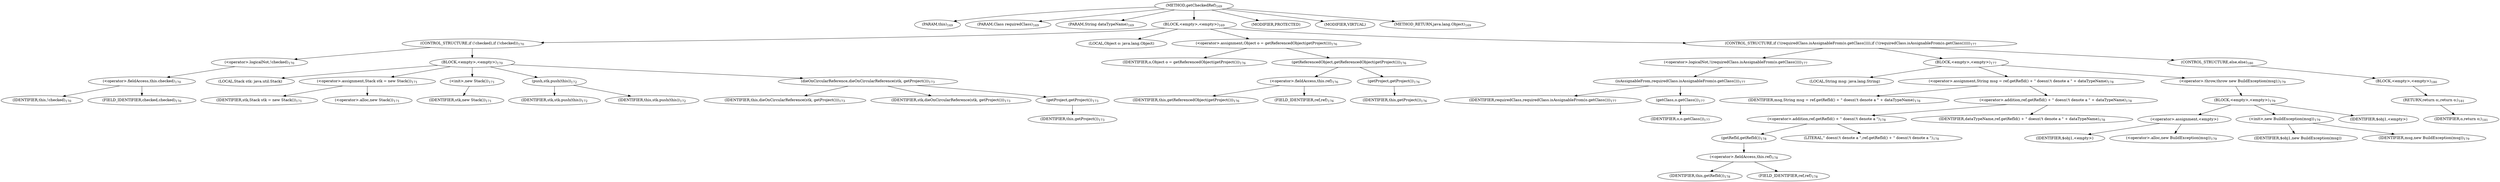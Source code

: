 digraph "getCheckedRef" {  
"136" [label = <(METHOD,getCheckedRef)<SUB>169</SUB>> ]
"11" [label = <(PARAM,this)<SUB>169</SUB>> ]
"137" [label = <(PARAM,Class requiredClass)<SUB>169</SUB>> ]
"138" [label = <(PARAM,String dataTypeName)<SUB>169</SUB>> ]
"139" [label = <(BLOCK,&lt;empty&gt;,&lt;empty&gt;)<SUB>169</SUB>> ]
"140" [label = <(CONTROL_STRUCTURE,if (!checked),if (!checked))<SUB>170</SUB>> ]
"141" [label = <(&lt;operator&gt;.logicalNot,!checked)<SUB>170</SUB>> ]
"142" [label = <(&lt;operator&gt;.fieldAccess,this.checked)<SUB>170</SUB>> ]
"143" [label = <(IDENTIFIER,this,!checked)<SUB>170</SUB>> ]
"144" [label = <(FIELD_IDENTIFIER,checked,checked)<SUB>170</SUB>> ]
"145" [label = <(BLOCK,&lt;empty&gt;,&lt;empty&gt;)<SUB>170</SUB>> ]
"9" [label = <(LOCAL,Stack stk: java.util.Stack)> ]
"146" [label = <(&lt;operator&gt;.assignment,Stack stk = new Stack())<SUB>171</SUB>> ]
"147" [label = <(IDENTIFIER,stk,Stack stk = new Stack())<SUB>171</SUB>> ]
"148" [label = <(&lt;operator&gt;.alloc,new Stack())<SUB>171</SUB>> ]
"149" [label = <(&lt;init&gt;,new Stack())<SUB>171</SUB>> ]
"8" [label = <(IDENTIFIER,stk,new Stack())<SUB>171</SUB>> ]
"150" [label = <(push,stk.push(this))<SUB>172</SUB>> ]
"151" [label = <(IDENTIFIER,stk,stk.push(this))<SUB>172</SUB>> ]
"10" [label = <(IDENTIFIER,this,stk.push(this))<SUB>172</SUB>> ]
"152" [label = <(dieOnCircularReference,dieOnCircularReference(stk, getProject()))<SUB>173</SUB>> ]
"13" [label = <(IDENTIFIER,this,dieOnCircularReference(stk, getProject()))<SUB>173</SUB>> ]
"153" [label = <(IDENTIFIER,stk,dieOnCircularReference(stk, getProject()))<SUB>173</SUB>> ]
"154" [label = <(getProject,getProject())<SUB>173</SUB>> ]
"12" [label = <(IDENTIFIER,this,getProject())<SUB>173</SUB>> ]
"155" [label = <(LOCAL,Object o: java.lang.Object)> ]
"156" [label = <(&lt;operator&gt;.assignment,Object o = getReferencedObject(getProject()))<SUB>176</SUB>> ]
"157" [label = <(IDENTIFIER,o,Object o = getReferencedObject(getProject()))<SUB>176</SUB>> ]
"158" [label = <(getReferencedObject,getReferencedObject(getProject()))<SUB>176</SUB>> ]
"159" [label = <(&lt;operator&gt;.fieldAccess,this.ref)<SUB>176</SUB>> ]
"160" [label = <(IDENTIFIER,this,getReferencedObject(getProject()))<SUB>176</SUB>> ]
"161" [label = <(FIELD_IDENTIFIER,ref,ref)<SUB>176</SUB>> ]
"162" [label = <(getProject,getProject())<SUB>176</SUB>> ]
"14" [label = <(IDENTIFIER,this,getProject())<SUB>176</SUB>> ]
"163" [label = <(CONTROL_STRUCTURE,if (!(requiredClass.isAssignableFrom(o.getClass()))),if (!(requiredClass.isAssignableFrom(o.getClass()))))<SUB>177</SUB>> ]
"164" [label = <(&lt;operator&gt;.logicalNot,!(requiredClass.isAssignableFrom(o.getClass())))<SUB>177</SUB>> ]
"165" [label = <(isAssignableFrom,requiredClass.isAssignableFrom(o.getClass()))<SUB>177</SUB>> ]
"166" [label = <(IDENTIFIER,requiredClass,requiredClass.isAssignableFrom(o.getClass()))<SUB>177</SUB>> ]
"167" [label = <(getClass,o.getClass())<SUB>177</SUB>> ]
"168" [label = <(IDENTIFIER,o,o.getClass())<SUB>177</SUB>> ]
"169" [label = <(BLOCK,&lt;empty&gt;,&lt;empty&gt;)<SUB>177</SUB>> ]
"170" [label = <(LOCAL,String msg: java.lang.String)> ]
"171" [label = <(&lt;operator&gt;.assignment,String msg = ref.getRefId() + &quot; doesn\'t denote a &quot; + dataTypeName)<SUB>178</SUB>> ]
"172" [label = <(IDENTIFIER,msg,String msg = ref.getRefId() + &quot; doesn\'t denote a &quot; + dataTypeName)<SUB>178</SUB>> ]
"173" [label = <(&lt;operator&gt;.addition,ref.getRefId() + &quot; doesn\'t denote a &quot; + dataTypeName)<SUB>178</SUB>> ]
"174" [label = <(&lt;operator&gt;.addition,ref.getRefId() + &quot; doesn\'t denote a &quot;)<SUB>178</SUB>> ]
"175" [label = <(getRefId,getRefId())<SUB>178</SUB>> ]
"176" [label = <(&lt;operator&gt;.fieldAccess,this.ref)<SUB>178</SUB>> ]
"177" [label = <(IDENTIFIER,this,getRefId())<SUB>178</SUB>> ]
"178" [label = <(FIELD_IDENTIFIER,ref,ref)<SUB>178</SUB>> ]
"179" [label = <(LITERAL,&quot; doesn\'t denote a &quot;,ref.getRefId() + &quot; doesn\'t denote a &quot;)<SUB>178</SUB>> ]
"180" [label = <(IDENTIFIER,dataTypeName,ref.getRefId() + &quot; doesn\'t denote a &quot; + dataTypeName)<SUB>178</SUB>> ]
"181" [label = <(&lt;operator&gt;.throw,throw new BuildException(msg);)<SUB>179</SUB>> ]
"182" [label = <(BLOCK,&lt;empty&gt;,&lt;empty&gt;)<SUB>179</SUB>> ]
"183" [label = <(&lt;operator&gt;.assignment,&lt;empty&gt;)> ]
"184" [label = <(IDENTIFIER,$obj1,&lt;empty&gt;)> ]
"185" [label = <(&lt;operator&gt;.alloc,new BuildException(msg))<SUB>179</SUB>> ]
"186" [label = <(&lt;init&gt;,new BuildException(msg))<SUB>179</SUB>> ]
"187" [label = <(IDENTIFIER,$obj1,new BuildException(msg))> ]
"188" [label = <(IDENTIFIER,msg,new BuildException(msg))<SUB>179</SUB>> ]
"189" [label = <(IDENTIFIER,$obj1,&lt;empty&gt;)> ]
"190" [label = <(CONTROL_STRUCTURE,else,else)<SUB>180</SUB>> ]
"191" [label = <(BLOCK,&lt;empty&gt;,&lt;empty&gt;)<SUB>180</SUB>> ]
"192" [label = <(RETURN,return o;,return o;)<SUB>181</SUB>> ]
"193" [label = <(IDENTIFIER,o,return o;)<SUB>181</SUB>> ]
"194" [label = <(MODIFIER,PROTECTED)> ]
"195" [label = <(MODIFIER,VIRTUAL)> ]
"196" [label = <(METHOD_RETURN,java.lang.Object)<SUB>169</SUB>> ]
  "136" -> "11" 
  "136" -> "137" 
  "136" -> "138" 
  "136" -> "139" 
  "136" -> "194" 
  "136" -> "195" 
  "136" -> "196" 
  "139" -> "140" 
  "139" -> "155" 
  "139" -> "156" 
  "139" -> "163" 
  "140" -> "141" 
  "140" -> "145" 
  "141" -> "142" 
  "142" -> "143" 
  "142" -> "144" 
  "145" -> "9" 
  "145" -> "146" 
  "145" -> "149" 
  "145" -> "150" 
  "145" -> "152" 
  "146" -> "147" 
  "146" -> "148" 
  "149" -> "8" 
  "150" -> "151" 
  "150" -> "10" 
  "152" -> "13" 
  "152" -> "153" 
  "152" -> "154" 
  "154" -> "12" 
  "156" -> "157" 
  "156" -> "158" 
  "158" -> "159" 
  "158" -> "162" 
  "159" -> "160" 
  "159" -> "161" 
  "162" -> "14" 
  "163" -> "164" 
  "163" -> "169" 
  "163" -> "190" 
  "164" -> "165" 
  "165" -> "166" 
  "165" -> "167" 
  "167" -> "168" 
  "169" -> "170" 
  "169" -> "171" 
  "169" -> "181" 
  "171" -> "172" 
  "171" -> "173" 
  "173" -> "174" 
  "173" -> "180" 
  "174" -> "175" 
  "174" -> "179" 
  "175" -> "176" 
  "176" -> "177" 
  "176" -> "178" 
  "181" -> "182" 
  "182" -> "183" 
  "182" -> "186" 
  "182" -> "189" 
  "183" -> "184" 
  "183" -> "185" 
  "186" -> "187" 
  "186" -> "188" 
  "190" -> "191" 
  "191" -> "192" 
  "192" -> "193" 
}

